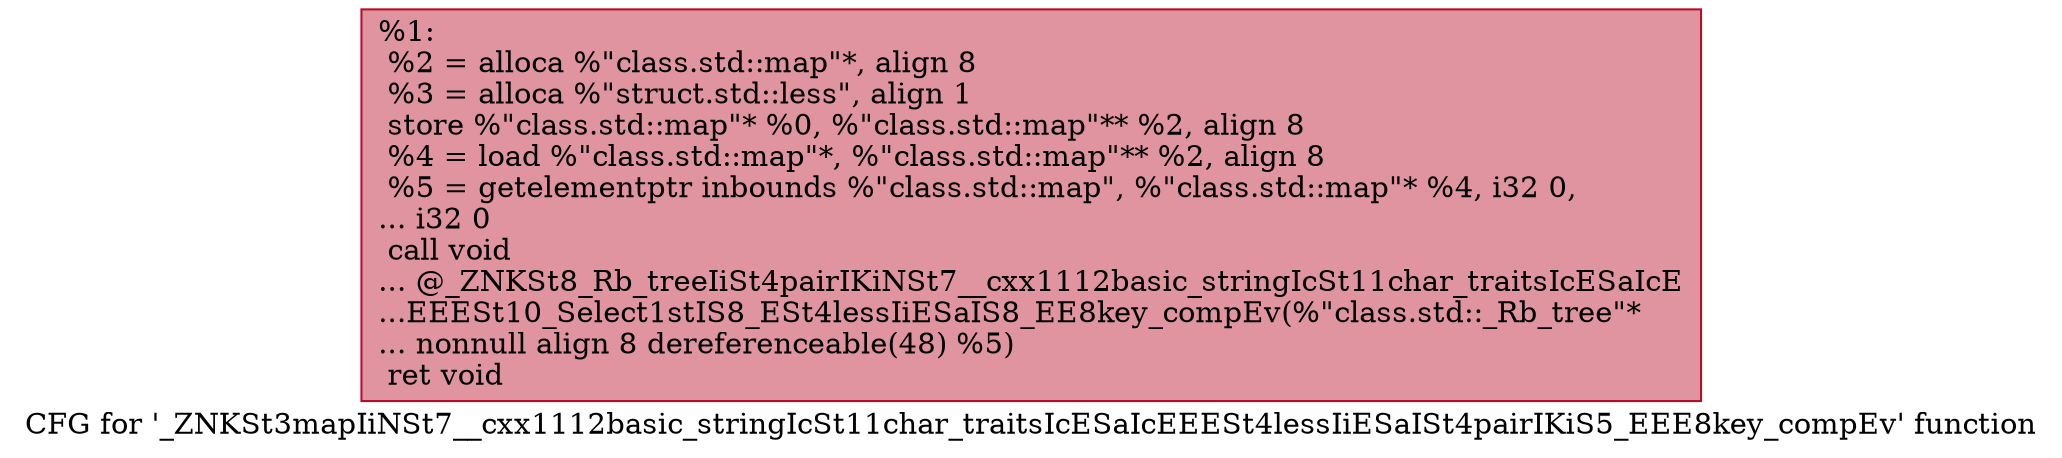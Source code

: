 digraph "CFG for '_ZNKSt3mapIiNSt7__cxx1112basic_stringIcSt11char_traitsIcESaIcEEESt4lessIiESaISt4pairIKiS5_EEE8key_compEv' function" {
	label="CFG for '_ZNKSt3mapIiNSt7__cxx1112basic_stringIcSt11char_traitsIcESaIcEEESt4lessIiESaISt4pairIKiS5_EEE8key_compEv' function";

	Node0x561d2dfae800 [shape=record,color="#b70d28ff", style=filled, fillcolor="#b70d2870",label="{%1:\l  %2 = alloca %\"class.std::map\"*, align 8\l  %3 = alloca %\"struct.std::less\", align 1\l  store %\"class.std::map\"* %0, %\"class.std::map\"** %2, align 8\l  %4 = load %\"class.std::map\"*, %\"class.std::map\"** %2, align 8\l  %5 = getelementptr inbounds %\"class.std::map\", %\"class.std::map\"* %4, i32 0,\l... i32 0\l  call void\l... @_ZNKSt8_Rb_treeIiSt4pairIKiNSt7__cxx1112basic_stringIcSt11char_traitsIcESaIcE\l...EEESt10_Select1stIS8_ESt4lessIiESaIS8_EE8key_compEv(%\"class.std::_Rb_tree\"*\l... nonnull align 8 dereferenceable(48) %5)\l  ret void\l}"];
}
